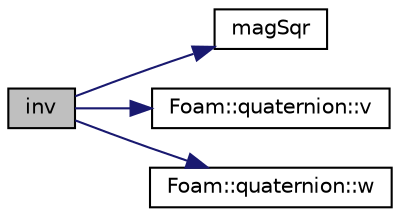 digraph "inv"
{
  bgcolor="transparent";
  edge [fontname="Helvetica",fontsize="10",labelfontname="Helvetica",labelfontsize="10"];
  node [fontname="Helvetica",fontsize="10",shape=record];
  rankdir="LR";
  Node1 [label="inv",height=0.2,width=0.4,color="black", fillcolor="grey75", style="filled", fontcolor="black"];
  Node1 -> Node2 [color="midnightblue",fontsize="10",style="solid",fontname="Helvetica"];
  Node2 [label="magSqr",height=0.2,width=0.4,color="black",URL="$a10725.html#ae6fff2c6981e6d9618aa5038e69def6e"];
  Node1 -> Node3 [color="midnightblue",fontsize="10",style="solid",fontname="Helvetica"];
  Node3 [label="Foam::quaternion::v",height=0.2,width=0.4,color="black",URL="$a02051.html#a7769344d07ff72267a3d5d2882df60c2",tooltip="Vector part of the quaternion ( = axis of rotation) "];
  Node1 -> Node4 [color="midnightblue",fontsize="10",style="solid",fontname="Helvetica"];
  Node4 [label="Foam::quaternion::w",height=0.2,width=0.4,color="black",URL="$a02051.html#ac8ee381a3fa16ce6d70ec6c11d4c2bfd",tooltip="Scalar part of the quaternion ( = cos(theta/2) for rotation) "];
}
